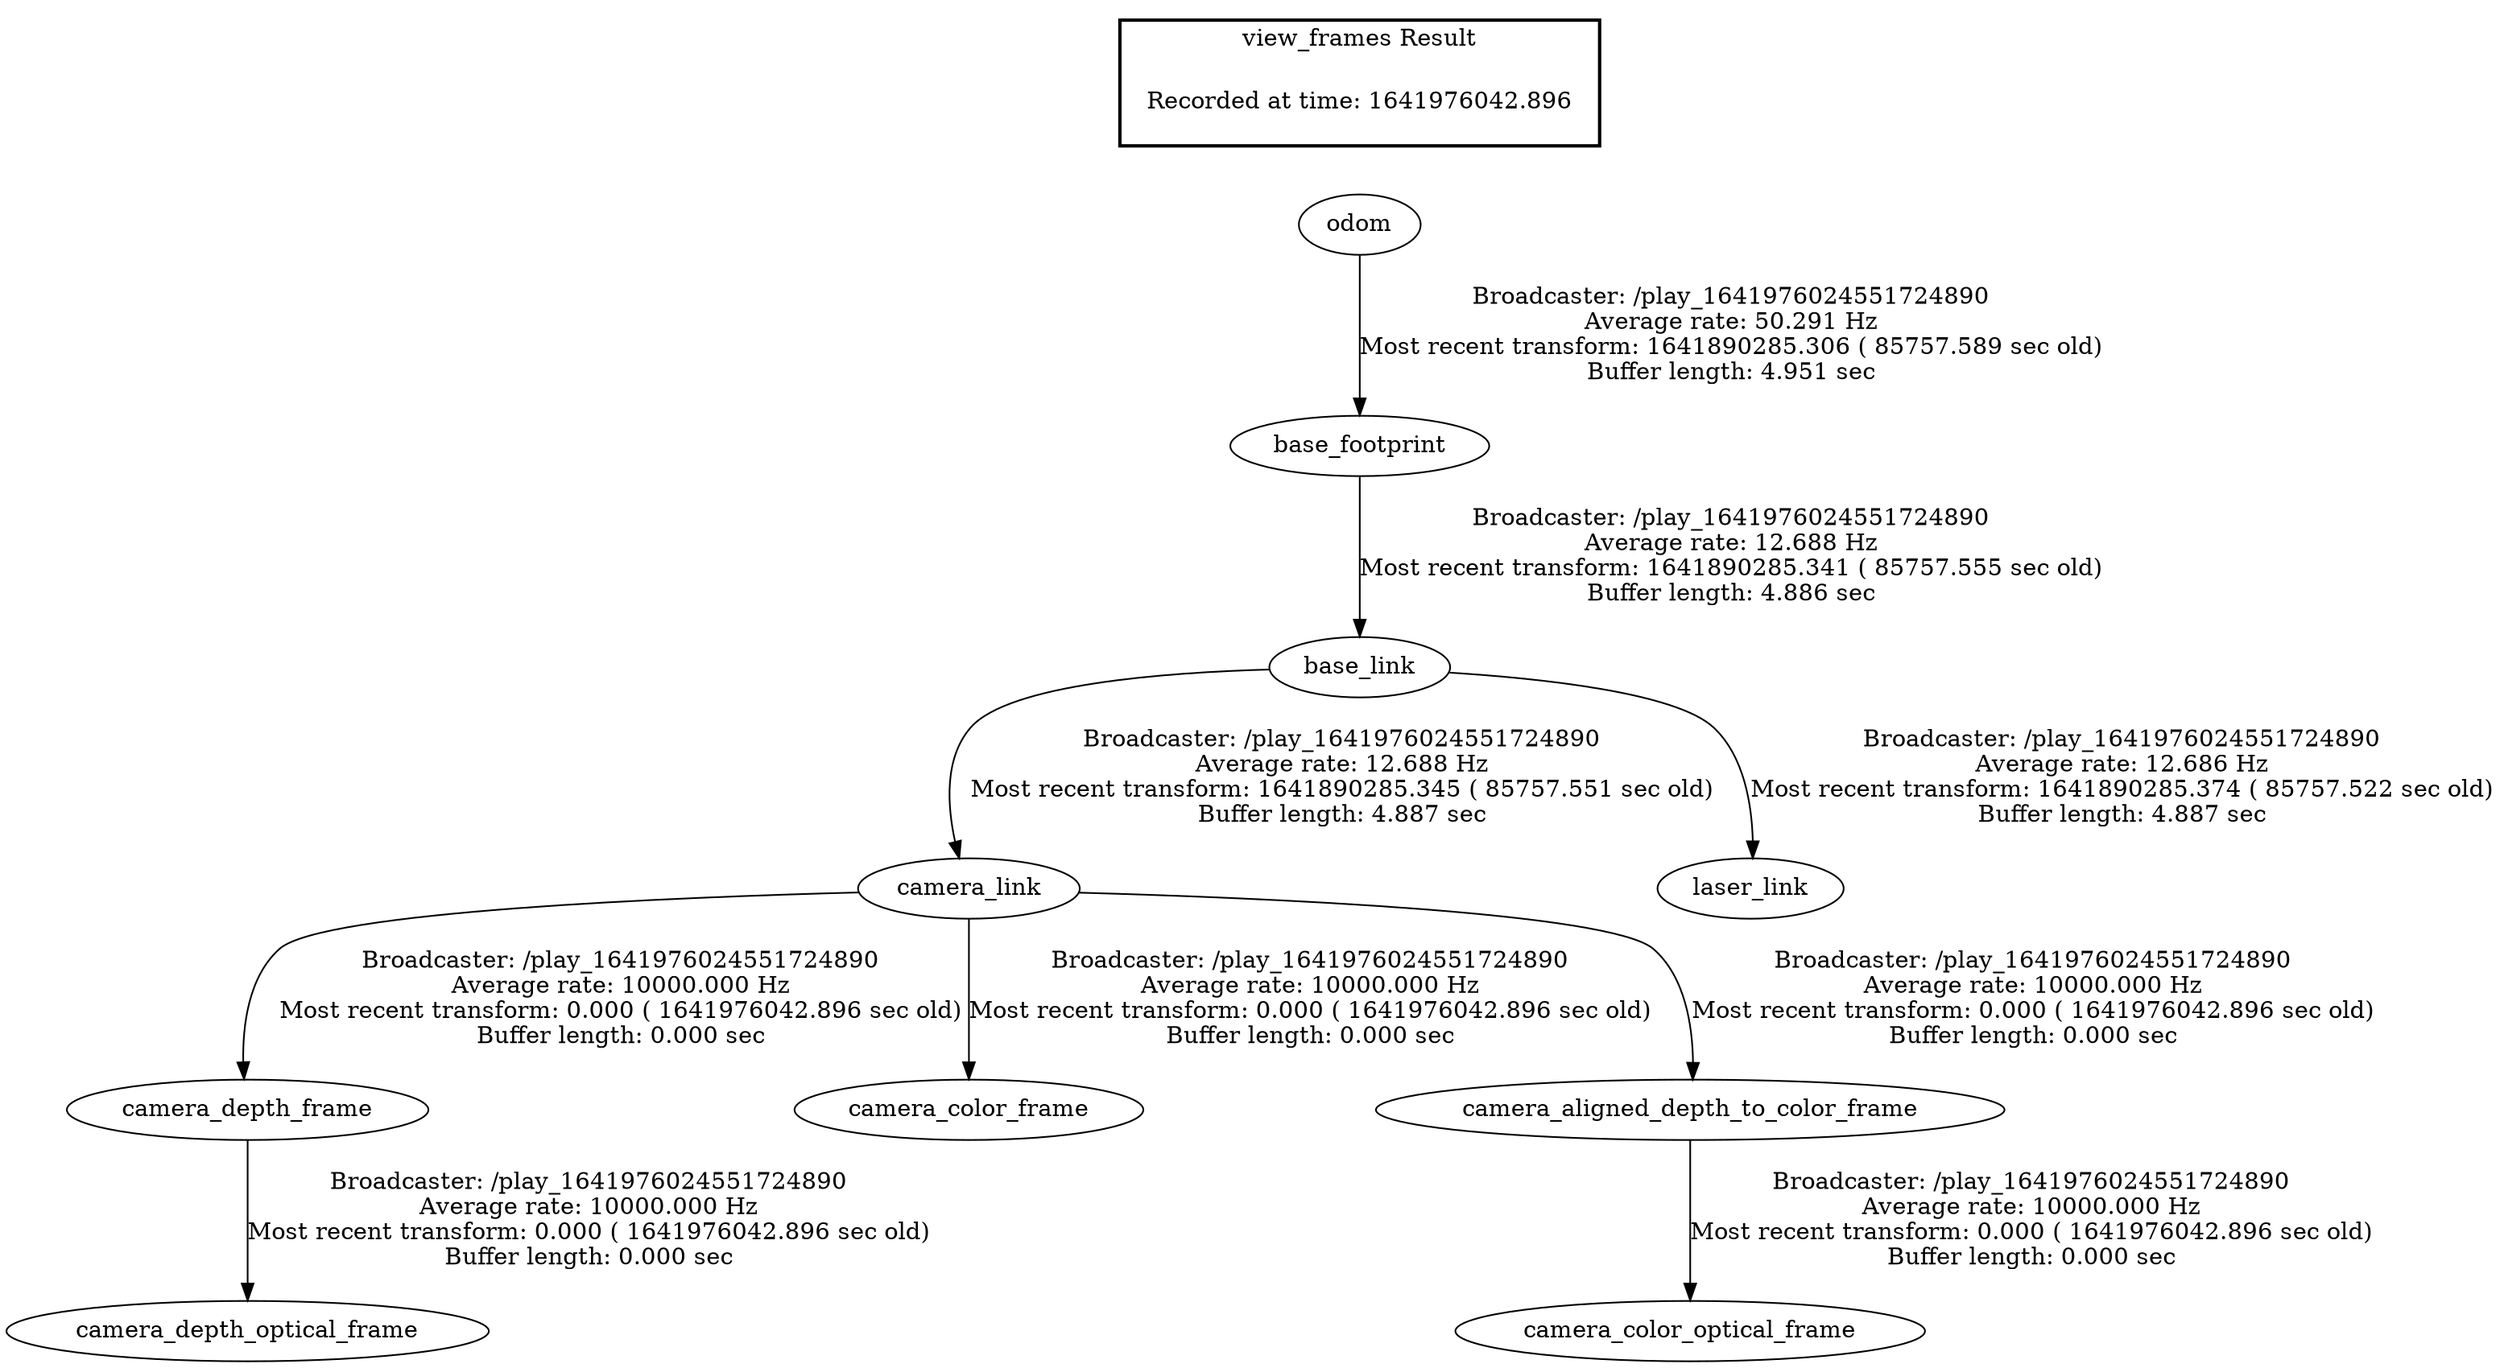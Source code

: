 digraph G {
"camera_link" -> "camera_depth_frame"[label="Broadcaster: /play_1641976024551724890\nAverage rate: 10000.000 Hz\nMost recent transform: 0.000 ( 1641976042.896 sec old)\nBuffer length: 0.000 sec\n"];
"base_link" -> "camera_link"[label="Broadcaster: /play_1641976024551724890\nAverage rate: 12.688 Hz\nMost recent transform: 1641890285.345 ( 85757.551 sec old)\nBuffer length: 4.887 sec\n"];
"camera_depth_frame" -> "camera_depth_optical_frame"[label="Broadcaster: /play_1641976024551724890\nAverage rate: 10000.000 Hz\nMost recent transform: 0.000 ( 1641976042.896 sec old)\nBuffer length: 0.000 sec\n"];
"camera_link" -> "camera_color_frame"[label="Broadcaster: /play_1641976024551724890\nAverage rate: 10000.000 Hz\nMost recent transform: 0.000 ( 1641976042.896 sec old)\nBuffer length: 0.000 sec\n"];
"camera_aligned_depth_to_color_frame" -> "camera_color_optical_frame"[label="Broadcaster: /play_1641976024551724890\nAverage rate: 10000.000 Hz\nMost recent transform: 0.000 ( 1641976042.896 sec old)\nBuffer length: 0.000 sec\n"];
"camera_link" -> "camera_aligned_depth_to_color_frame"[label="Broadcaster: /play_1641976024551724890\nAverage rate: 10000.000 Hz\nMost recent transform: 0.000 ( 1641976042.896 sec old)\nBuffer length: 0.000 sec\n"];
"odom" -> "base_footprint"[label="Broadcaster: /play_1641976024551724890\nAverage rate: 50.291 Hz\nMost recent transform: 1641890285.306 ( 85757.589 sec old)\nBuffer length: 4.951 sec\n"];
"base_footprint" -> "base_link"[label="Broadcaster: /play_1641976024551724890\nAverage rate: 12.688 Hz\nMost recent transform: 1641890285.341 ( 85757.555 sec old)\nBuffer length: 4.886 sec\n"];
"base_link" -> "laser_link"[label="Broadcaster: /play_1641976024551724890\nAverage rate: 12.686 Hz\nMost recent transform: 1641890285.374 ( 85757.522 sec old)\nBuffer length: 4.887 sec\n"];
edge [style=invis];
 subgraph cluster_legend { style=bold; color=black; label ="view_frames Result";
"Recorded at time: 1641976042.896"[ shape=plaintext ] ;
 }->"odom";
}